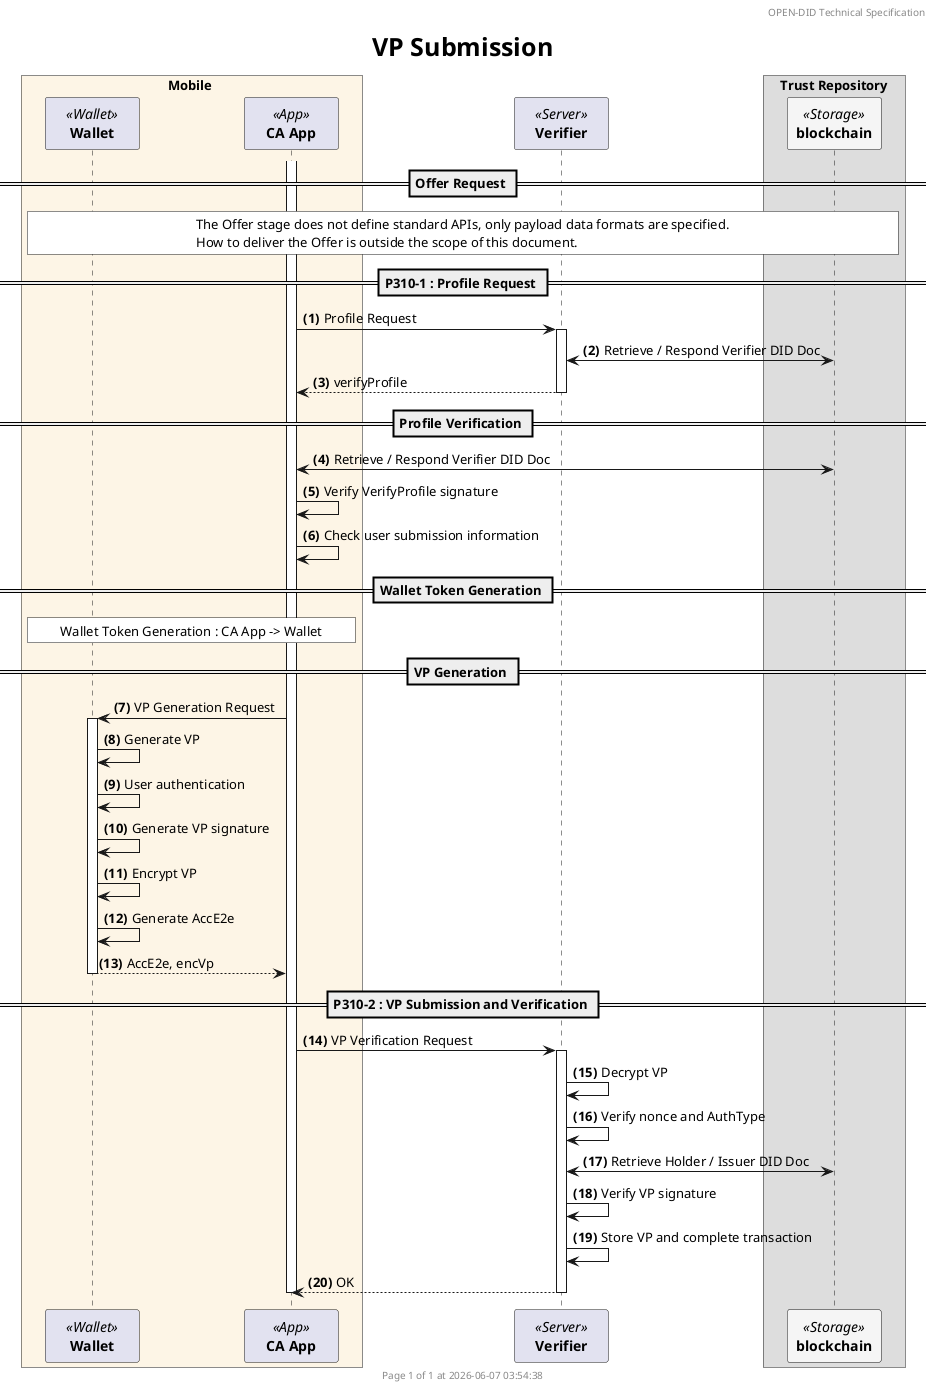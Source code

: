 @startuml P310_submit_vp_simple

'- - - - - - - - - - - - - - - - - - - - - - - - - - - - - - - - - - - - - - - - - - - - - - - - - - - - - - - - - - -
' Settings
'- - - - - - - - - - - - - - - - - - - - - - - - - - - - - - - - - - - - - - - - - - - - - - - - - - - - - - - - - - -
'=== Header and Footer ===
header OPEN-DID Technical Specification
footer
  	Page %page% of %lastpage% at %date("yyyy-MM-dd hh:mm:ss")
end footer

'=== Title ===
title
	<size:25>VP Submission</size>
end title

'=== Options ===
' Auto numbering: ex) "<b>000." => Display as 3-digit number with leading zeros
autonumber "<b>(#)</b>"
' Hide participant box at bottom of page
'hide footbox

'=== Constants ===

!$refdoc = "Refer to separate document"
!$doc = "Refer to data specification"

'=== Participants ===
skinparam ParticipantPadding 20
skinparam BoxPadding 20
skinparam MaxMessageSize 500
skinparam MinClassWidth 80

box Mobile #OldLace
    participant "**Wallet**" as wal <<Wallet>>
    participant "**CA App**" as ca <<App>>
end box
participant "**Verifier**" as vf <<Server>>

box Trust Repository
    participant "**blockchain**" as BC <<Storage>> #WhiteSmoke
end box 

== Offer Request ==

rnote across #white    
    The Offer stage does not define standard APIs, only payload data formats are specified.
    How to deliver the Offer is outside the scope of this document.
end note

== P310-1 : Profile Request ==

activate ca

ca -> vf ++: Profile Request
    vf <-> BC: Retrieve / Respond Verifier DID Doc
return verifyProfile

== Profile Verification ==

ca <-> BC: Retrieve / Respond Verifier DID Doc
ca -> ca: Verify VerifyProfile signature
ca -> ca: Check user submission information

== Wallet Token Generation ==

rnote over wal, ca #white
    Wallet Token Generation : CA App -> Wallet
end note

== VP Generation ==

ca -> wal ++: VP Generation Request
    wal -> wal: Generate VP
    wal -> wal: User authentication
    wal -> wal: Generate VP signature
    wal -> wal: Encrypt VP
    wal -> wal: Generate AccE2e
return AccE2e, encVp

== P310-2 : VP Submission and Verification ==

ca -> vf ++: VP Verification Request
    vf -> vf: Decrypt VP
    vf -> vf: Verify nonce and AuthType
    vf <-> BC: Retrieve Holder / Issuer DID Doc
    vf -> vf: Verify VP signature
    vf -> vf: Store VP and complete transaction
return OK

deactivate ca

@enduml